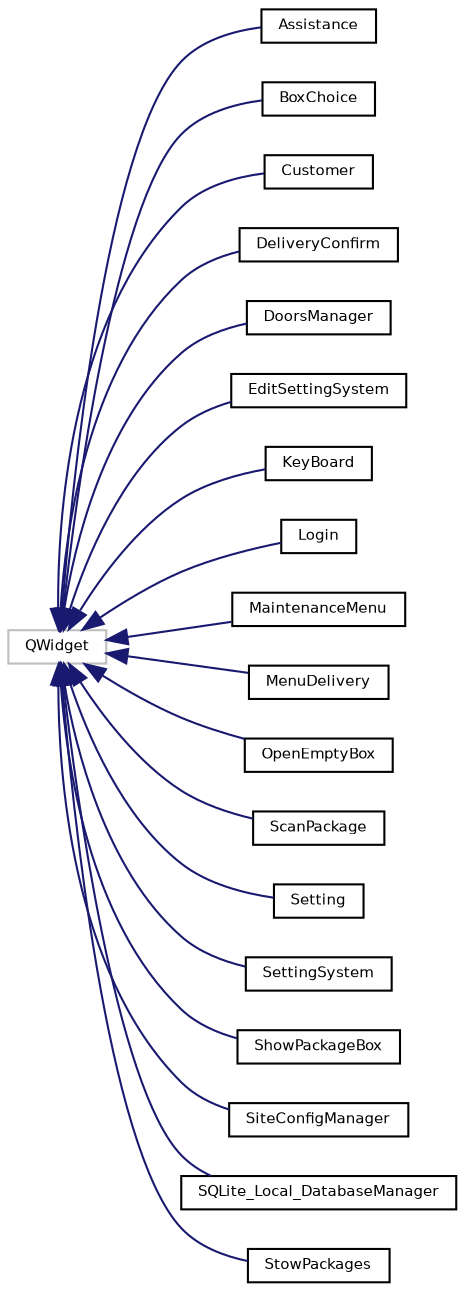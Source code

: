 digraph "Graphe hiérarchique des classes"
{
 // INTERACTIVE_SVG=YES
  bgcolor="transparent";
  edge [fontname="Helvetica",fontsize="7",labelfontname="Helvetica",labelfontsize="7"];
  node [fontname="Helvetica",fontsize="7",shape=record];
  rankdir="LR";
  Node1 [label="QWidget",height=0.2,width=0.4,color="grey75"];
  Node1 -> Node2 [dir="back",color="midnightblue",fontsize="7",style="solid",fontname="Helvetica"];
  Node2 [label="Assistance",height=0.2,width=0.4,color="black",URL="$class_assistance.html"];
  Node1 -> Node3 [dir="back",color="midnightblue",fontsize="7",style="solid",fontname="Helvetica"];
  Node3 [label="BoxChoice",height=0.2,width=0.4,color="black",URL="$class_box_choice.html",tooltip="Definition de la classe BoxChoice. "];
  Node1 -> Node4 [dir="back",color="midnightblue",fontsize="7",style="solid",fontname="Helvetica"];
  Node4 [label="Customer",height=0.2,width=0.4,color="black",URL="$class_customer.html"];
  Node1 -> Node5 [dir="back",color="midnightblue",fontsize="7",style="solid",fontname="Helvetica"];
  Node5 [label="DeliveryConfirm",height=0.2,width=0.4,color="black",URL="$class_delivery_confirm.html"];
  Node1 -> Node6 [dir="back",color="midnightblue",fontsize="7",style="solid",fontname="Helvetica"];
  Node6 [label="DoorsManager",height=0.2,width=0.4,color="black",URL="$class_doors_manager.html",tooltip="classe DoorsManager, hérite de QWidget pour la gestion de l&#39;IHM. La classe DoorsManager permet à l&#39;ut..."];
  Node1 -> Node7 [dir="back",color="midnightblue",fontsize="7",style="solid",fontname="Helvetica"];
  Node7 [label="EditSettingSystem",height=0.2,width=0.4,color="black",URL="$class_edit_setting_system.html"];
  Node1 -> Node8 [dir="back",color="midnightblue",fontsize="7",style="solid",fontname="Helvetica"];
  Node8 [label="KeyBoard",height=0.2,width=0.4,color="black",URL="$class_key_board.html"];
  Node1 -> Node9 [dir="back",color="midnightblue",fontsize="7",style="solid",fontname="Helvetica"];
  Node9 [label="Login",height=0.2,width=0.4,color="black",URL="$class_login.html"];
  Node1 -> Node10 [dir="back",color="midnightblue",fontsize="7",style="solid",fontname="Helvetica"];
  Node10 [label="MaintenanceMenu",height=0.2,width=0.4,color="black",URL="$class_maintenance_menu.html",tooltip="classe MaintenanceMenu, Gestion du menu de maintenance de Locker Control  Projet Locker Control sur g..."];
  Node1 -> Node11 [dir="back",color="midnightblue",fontsize="7",style="solid",fontname="Helvetica"];
  Node11 [label="MenuDelivery",height=0.2,width=0.4,color="black",URL="$class_menu_delivery.html"];
  Node1 -> Node12 [dir="back",color="midnightblue",fontsize="7",style="solid",fontname="Helvetica"];
  Node12 [label="OpenEmptyBox",height=0.2,width=0.4,color="black",URL="$class_open_empty_box.html"];
  Node1 -> Node13 [dir="back",color="midnightblue",fontsize="7",style="solid",fontname="Helvetica"];
  Node13 [label="ScanPackage",height=0.2,width=0.4,color="black",URL="$class_scan_package.html"];
  Node1 -> Node14 [dir="back",color="midnightblue",fontsize="7",style="solid",fontname="Helvetica"];
  Node14 [label="Setting",height=0.2,width=0.4,color="black",URL="$class_setting.html"];
  Node1 -> Node15 [dir="back",color="midnightblue",fontsize="7",style="solid",fontname="Helvetica"];
  Node15 [label="SettingSystem",height=0.2,width=0.4,color="black",URL="$class_setting_system.html"];
  Node1 -> Node16 [dir="back",color="midnightblue",fontsize="7",style="solid",fontname="Helvetica"];
  Node16 [label="ShowPackageBox",height=0.2,width=0.4,color="black",URL="$class_show_package_box.html"];
  Node1 -> Node17 [dir="back",color="midnightblue",fontsize="7",style="solid",fontname="Helvetica"];
  Node17 [label="SiteConfigManager",height=0.2,width=0.4,color="black",URL="$class_site_config_manager.html"];
  Node1 -> Node18 [dir="back",color="midnightblue",fontsize="7",style="solid",fontname="Helvetica"];
  Node18 [label="SQLite_Local_DatabaseManager",height=0.2,width=0.4,color="black",URL="$class_s_q_lite___local___database_manager.html",tooltip="classe SQLite_Local_DatabaseManager, gestion des actions et interractions entre l&#39;interface de mainte..."];
  Node1 -> Node19 [dir="back",color="midnightblue",fontsize="7",style="solid",fontname="Helvetica"];
  Node19 [label="StowPackages",height=0.2,width=0.4,color="black",URL="$class_stow_packages.html"];
}
